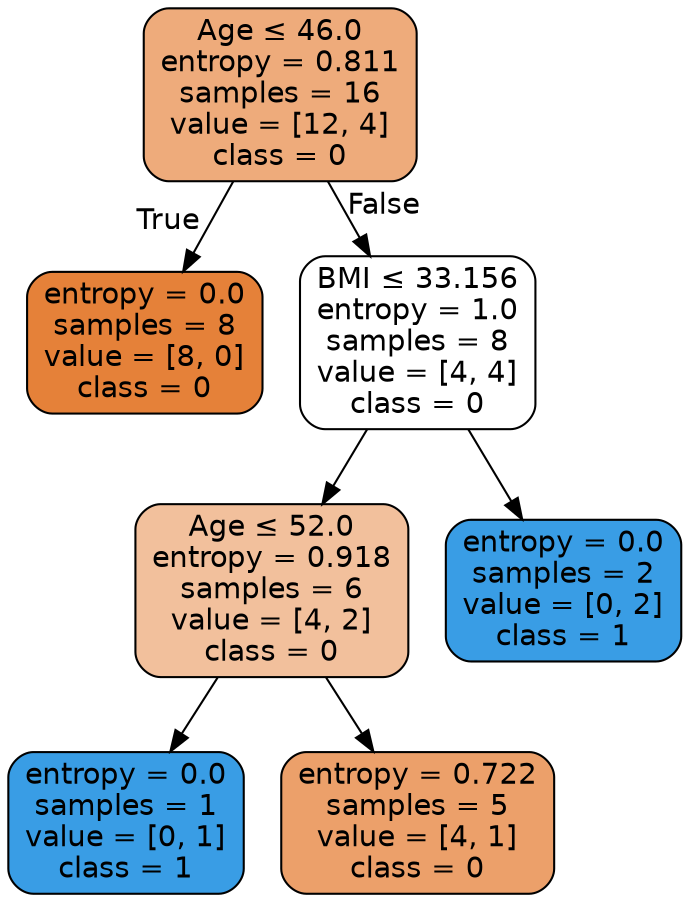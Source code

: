 digraph Tree {
node [shape=box, style="filled, rounded", color="black", fontname="helvetica"] ;
edge [fontname="helvetica"] ;
0 [label=<Age &le; 46.0<br/>entropy = 0.811<br/>samples = 16<br/>value = [12, 4]<br/>class = 0>, fillcolor="#eeab7b"] ;
1 [label=<entropy = 0.0<br/>samples = 8<br/>value = [8, 0]<br/>class = 0>, fillcolor="#e58139"] ;
0 -> 1 [labeldistance=2.5, labelangle=45, headlabel="True"] ;
2 [label=<BMI &le; 33.156<br/>entropy = 1.0<br/>samples = 8<br/>value = [4, 4]<br/>class = 0>, fillcolor="#ffffff"] ;
0 -> 2 [labeldistance=2.5, labelangle=-45, headlabel="False"] ;
3 [label=<Age &le; 52.0<br/>entropy = 0.918<br/>samples = 6<br/>value = [4, 2]<br/>class = 0>, fillcolor="#f2c09c"] ;
2 -> 3 ;
5 [label=<entropy = 0.0<br/>samples = 1<br/>value = [0, 1]<br/>class = 1>, fillcolor="#399de5"] ;
3 -> 5 ;
6 [label=<entropy = 0.722<br/>samples = 5<br/>value = [4, 1]<br/>class = 0>, fillcolor="#eca06a"] ;
3 -> 6 ;
4 [label=<entropy = 0.0<br/>samples = 2<br/>value = [0, 2]<br/>class = 1>, fillcolor="#399de5"] ;
2 -> 4 ;
}